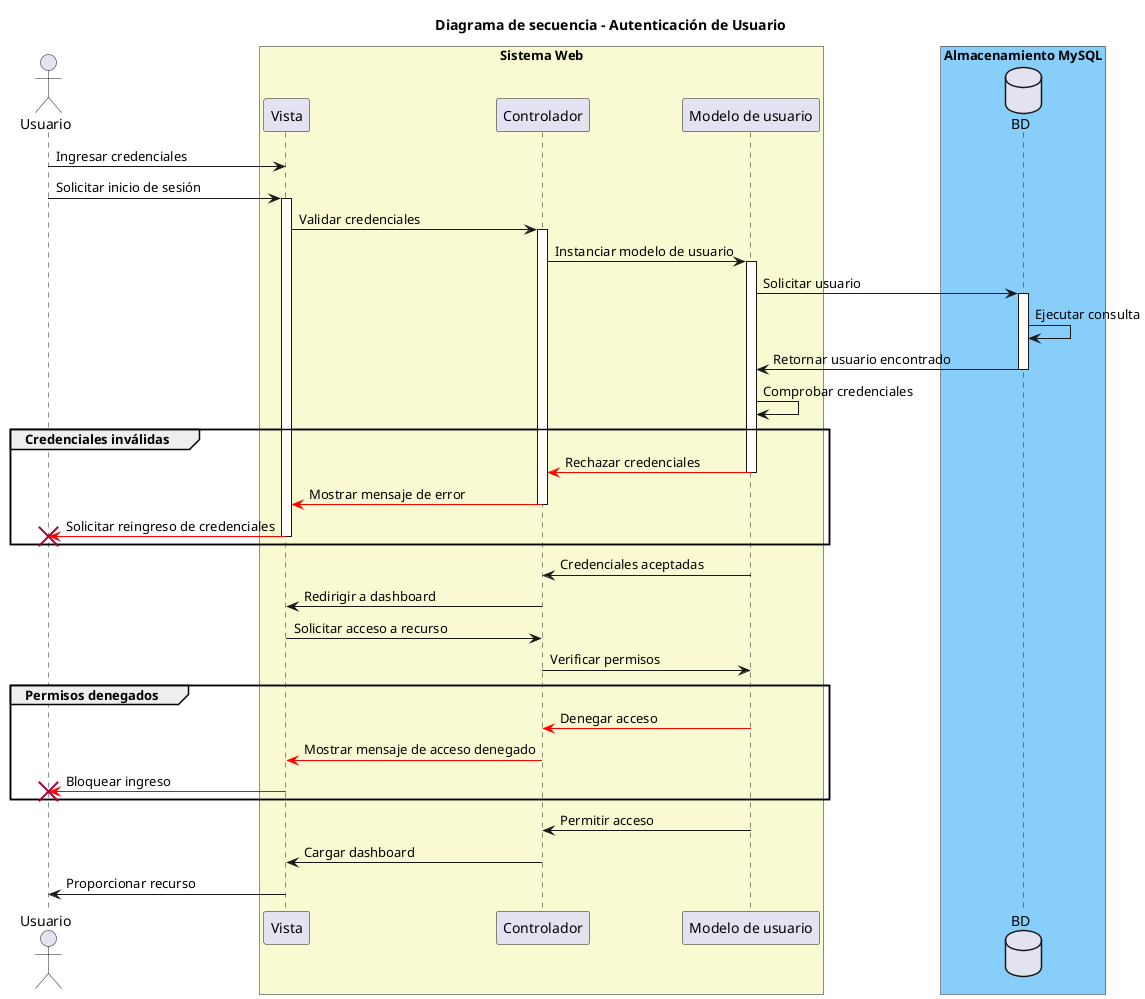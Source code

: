@startuml "DS - 1 - Autenticación de usuario"

'======== Título ========'
title "Diagrama de secuencia - Autenticación de Usuario"

'======== Elementos/Secciones ========'
actor "Usuario" as user

box "Sistema Web" #LightGoldenRodYellow
participant "Vista" as view
participant "Controlador" as controller
participant "Modelo de usuario" as model
end box

box "Almacenamiento MySQL" #LightSkyBlue
database "BD" as bd
end box

'======== Conexiones ========'
user -> view : Ingresar credenciales
user -> view : Solicitar inicio de sesión
activate view

view -> controller : Validar credenciales
activate controller

controller -> model : Instanciar modelo de usuario
activate model

model -> bd : Solicitar usuario
activate bd
bd -> bd : Ejecutar consulta
bd -> model : Retornar usuario encontrado
deactivate bd

model -> model : Comprobar credenciales

group Credenciales inválidas
    model -[#red]> controller : Rechazar credenciales
    deactivate model
    controller -[#red]> view : Mostrar mensaje de error
    deactivate controller
    view -[#red]> user !! : Solicitar reingreso de credenciales
    deactivate view
end

model -> controller : Credenciales aceptadas
deactivate model
controller -> view : Redirigir a dashboard
deactivate controller
view -> controller : Solicitar acceso a recurso

controller -> model : Verificar permisos

group Permisos denegados
    model -[#red]> controller : Denegar acceso
    controller -[#red]> view : Mostrar mensaje de acceso denegado
    view -[#red]> user !! : Bloquear ingreso
    deactivate view
end

model -> controller : Permitir acceso
controller -> view : Cargar dashboard
view -> user : Proporcionar recurso
deactivate view

@enduml
